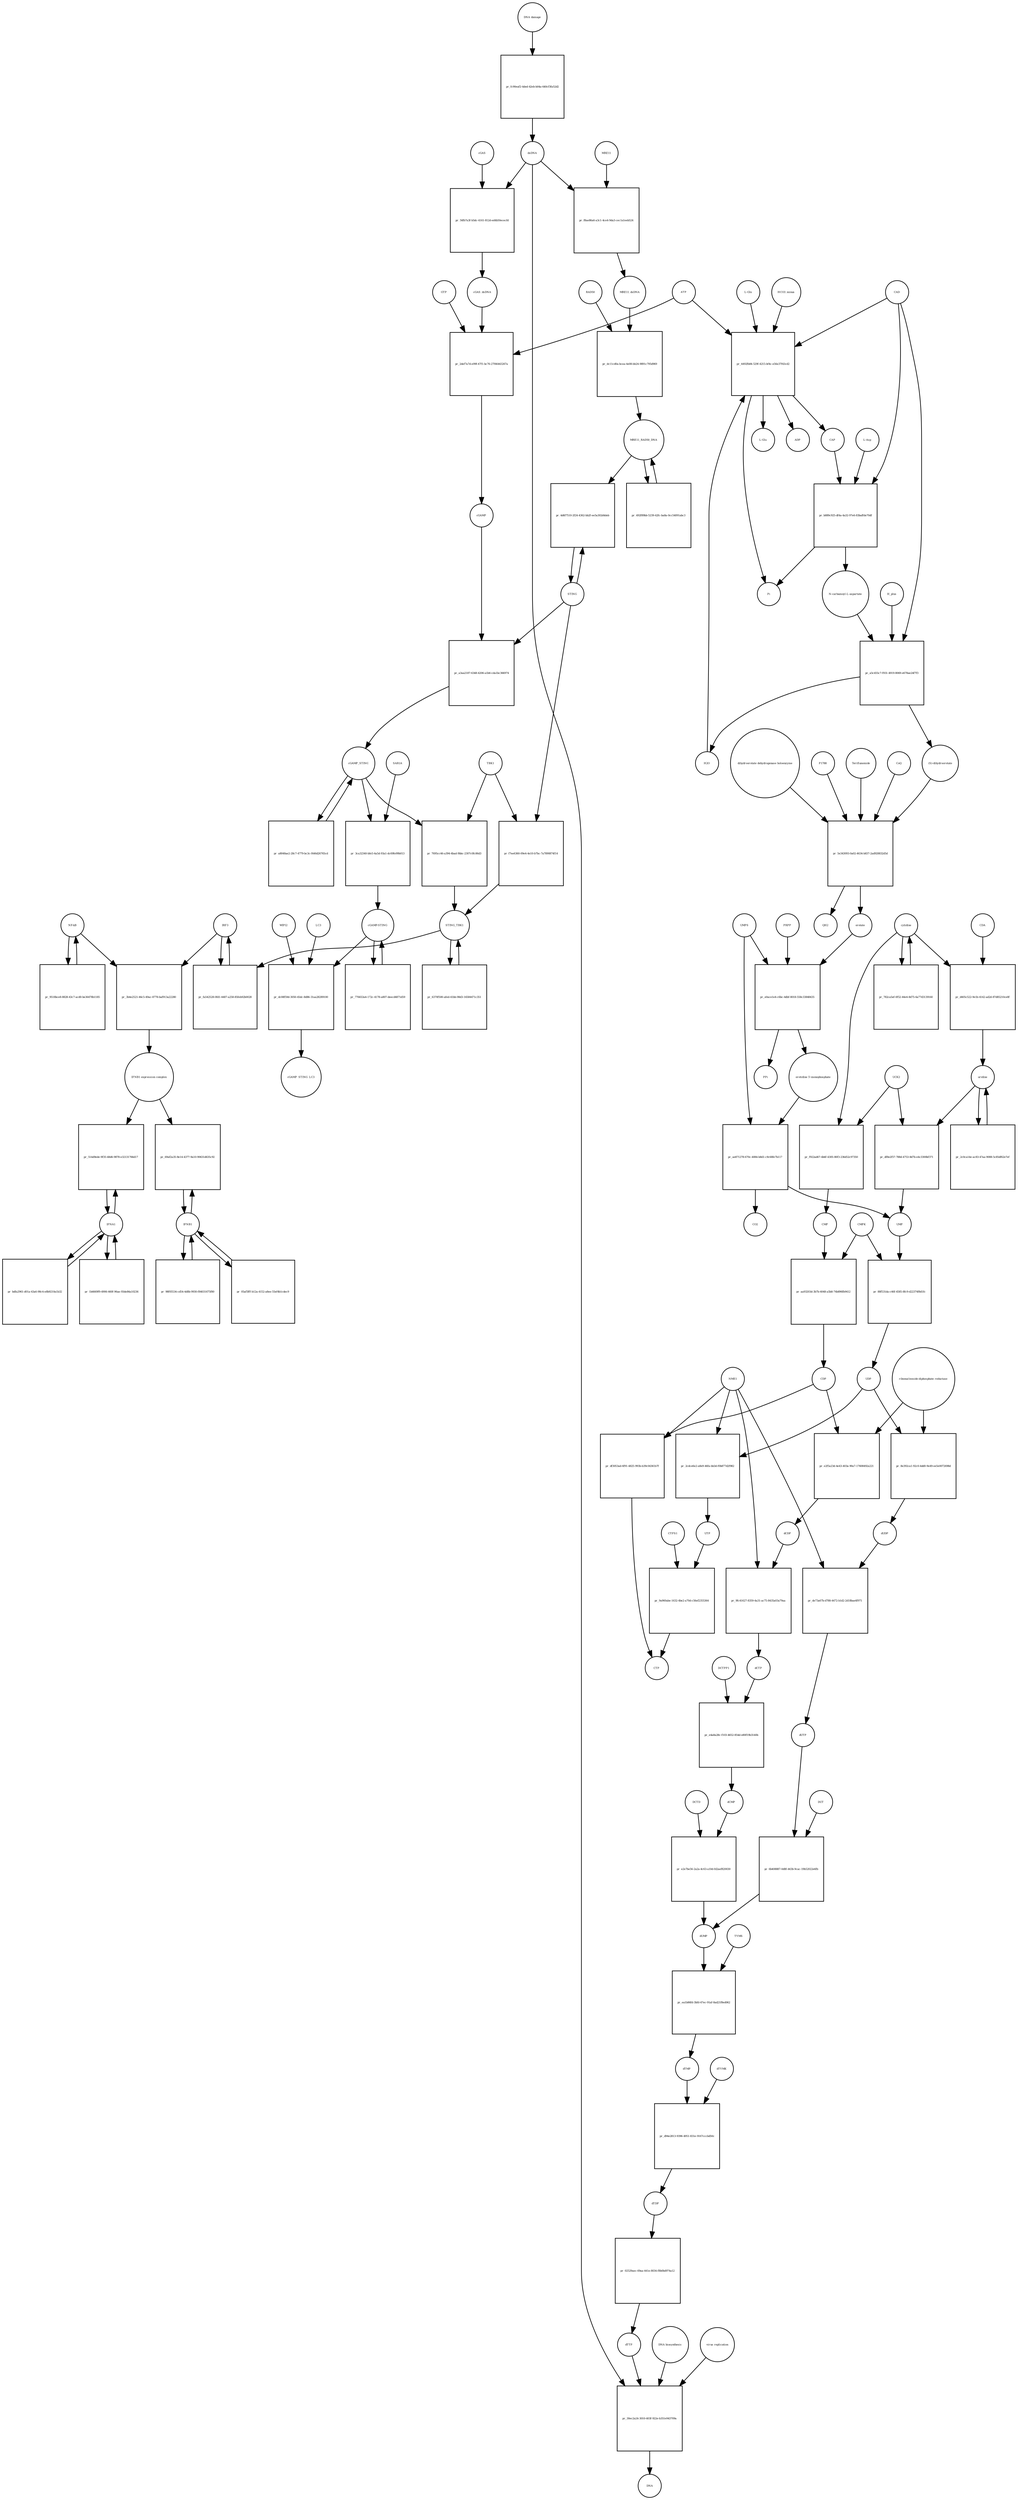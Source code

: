 strict digraph  {
"NF-kB" [annotation="urn_miriam_obo.go_GO%3A0071159", bipartite=0, cls=complex, fontsize=4, label="NF-kB", shape=circle];
"pr_3b4e2521-46c5-49ac-8778-baf913a22280" [annotation="", bipartite=1, cls=process, fontsize=4, label="pr_3b4e2521-46c5-49ac-8778-baf913a22280", shape=square];
"IFNB1 expression complex" [annotation="", bipartite=0, cls=complex, fontsize=4, label="IFNB1 expression complex", shape=circle];
IRF3 [annotation="urn_miriam_hgnc_6118|urn_miriam_uniprot_Q14653|urn_miriam_ensembl_ENSG00000126456|urn_miriam_refseq_NM_001571|urn_miriam_hgnc.symbol_IRF3|urn_miriam_ncbigene_3661", bipartite=0, cls="macromolecule multimer", fontsize=4, label=IRF3, shape=circle];
dCDP [annotation="urn_miriam_obo.chebi_CHEBI%3A28846", bipartite=0, cls="simple chemical", fontsize=4, label=dCDP, shape=circle];
"pr_9fc41627-8359-4a31-ac75-8435a03a79aa" [annotation="", bipartite=1, cls=process, fontsize=4, label="pr_9fc41627-8359-4a31-ac75-8435a03a79aa", shape=square];
dCTP [annotation="urn_miriam_obo.chebi_CHEBI%3A16311", bipartite=0, cls="simple chemical", fontsize=4, label=dCTP, shape=circle];
NME1 [annotation="urn_miriam_uniprot_P15531|urn_miriam_hgnc_7849", bipartite=0, cls=macromolecule, fontsize=4, label=NME1, shape=circle];
uridine [annotation="urn_miriam_obo.chebi_CHEBI%3A16704", bipartite=0, cls="simple chemical", fontsize=4, label=uridine, shape=circle];
"pr_df8e2f57-788d-4753-8d7b-e4c3300bf371" [annotation="", bipartite=1, cls=process, fontsize=4, label="pr_df8e2f57-788d-4753-8d7b-e4c3300bf371", shape=square];
UMP [annotation="urn_miriam_obo.chebi_CHEBI%3A57865", bipartite=0, cls="simple chemical", fontsize=4, label=UMP, shape=circle];
UCK2 [annotation="urn_miriam_uniprot_Q9HA47|urn_miriam_hgnc_HGNC%3A12562", bipartite=0, cls=macromolecule, fontsize=4, label=UCK2, shape=circle];
"orotidine 5'-monophosphate" [annotation="urn_miriam_obo.chebi_CHEBI%3A15842", bipartite=0, cls="simple chemical", fontsize=4, label="orotidine 5'-monophosphate", shape=circle];
"pr_ae871278-670c-4084-b8d1-c9c68fe7b117" [annotation="", bipartite=1, cls=process, fontsize=4, label="pr_ae871278-670c-4084-b8d1-c9c68fe7b117", shape=square];
UMPS [annotation="urn_miriam_ncbigene_7372|urn_miriam_refseq_NM_000373|urn_miriam_hgnc.symbol_UMPS|urn_miriam_hgnc_12563|urn_miriam_ensembl_ENSG00000114491|urn_miriam_uniprot_P11172", bipartite=0, cls="macromolecule multimer", fontsize=4, label=UMPS, shape=circle];
CO2 [annotation="urn_miriam_obo.chebi_CHEBI%3A16526", bipartite=0, cls="simple chemical", fontsize=4, label=CO2, shape=circle];
UTP [annotation="urn_miriam_obo.chebi_CHEBI%3A15713", bipartite=0, cls="simple chemical", fontsize=4, label=UTP, shape=circle];
"pr_9a960abe-1632-4be2-a70d-c56ef2355364" [annotation="", bipartite=1, cls=process, fontsize=4, label="pr_9a960abe-1632-4be2-a70d-c56ef2355364", shape=square];
CTP [annotation="urn_miriam_obo.chebi_CHEBI%3A17677", bipartite=0, cls="simple chemical", fontsize=4, label=CTP, shape=circle];
CTPS1 [annotation="urn_miriam_hgnc_HGNC%3A2519|urn_miriam_uniprot_P17812", bipartite=0, cls=macromolecule, fontsize=4, label=CTPS1, shape=circle];
UDP [annotation="urn_miriam_obo.chebi_CHEBI%3A17659", bipartite=0, cls="simple chemical", fontsize=4, label=UDP, shape=circle];
"pr_8e392ca1-92c0-4dd0-9e49-ee5e0072698d" [annotation="", bipartite=1, cls=process, fontsize=4, label="pr_8e392ca1-92c0-4dd0-9e49-ee5e0072698d", shape=square];
dUDP [annotation="urn_miriam_obo.chebi_CHEBI%3A28850", bipartite=0, cls="simple chemical", fontsize=4, label=dUDP, shape=circle];
"ribonucleoside-diphosphate reductase" [annotation="urn_miriam_brenda_1.17.4.1|urn_miriam_obo.go_GO%3A0005971", bipartite=0, cls=complex, fontsize=4, label="ribonucleoside-diphosphate reductase", shape=circle];
IFNB1 [annotation="urn_miriam_ensembl_ENSG00000171855|urn_miriam_hgnc.symbol_IFNB1|urn_miriam_hgnc_5434|urn_miriam_uniprot_P01574|urn_miriam_refseq_NM_002176|urn_miriam_ncbigene_3456", bipartite=0, cls=macromolecule, fontsize=4, label=IFNB1, shape=circle];
"pr_69af2a35-8e14-4377-9a10-90631d635c92" [annotation="", bipartite=1, cls=process, fontsize=4, label="pr_69af2a35-8e14-4377-9a10-90631d635c92", shape=square];
"pr_88f531da-c46f-4585-8fc9-d22374f8d1fc" [annotation="", bipartite=1, cls=process, fontsize=4, label="pr_88f531da-c46f-4585-8fc9-d22374f8d1fc", shape=square];
CMPK [annotation="urn_miriam_uniprot_P30085|urn_miriam_hgnc_HGNC%3A18170", bipartite=0, cls=macromolecule, fontsize=4, label=CMPK, shape=circle];
"cGAMP-STING" [annotation="", bipartite=0, cls=complex, fontsize=4, label="cGAMP-STING", shape=circle];
"pr_776653a4-172c-4178-a807-deecd4871d59" [annotation="", bipartite=1, cls=process, fontsize=4, label="pr_776653a4-172c-4178-a807-deecd4871d59", shape=square];
IFNA1 [annotation="urn_miriam_hgnc.symbol_IFNA1|urn_miriam_ncbigene_3439|urn_miriam_refseq_NM_024013|urn_miriam_uniprot_P01562|urn_miriam_hgnc_5417|urn_miriam_ensembl_ENSG00000197919", bipartite=0, cls=macromolecule, fontsize=4, label=IFNA1, shape=circle];
"pr_514d9ede-9f35-48d6-9878-e32131766d17" [annotation="", bipartite=1, cls=process, fontsize=4, label="pr_514d9ede-9f35-48d6-9878-e32131766d17", shape=square];
"pr_2c0ca14e-ac83-47aa-9088-5c85df62e7ef" [annotation="", bipartite=1, cls=process, fontsize=4, label="pr_2c0ca14e-ac83-47aa-9088-5c85df62e7ef", shape=square];
CDP [annotation="urn_miriam_obo.chebi_CHEBI%3A17239", bipartite=0, cls="simple chemical", fontsize=4, label=CDP, shape=circle];
"pr_e2f5a23d-4e43-403a-90a7-17608492a221" [annotation="", bipartite=1, cls=process, fontsize=4, label="pr_e2f5a23d-4e43-403a-90a7-17608492a221", shape=square];
"pr_df3053ad-6f91-4825-993b-b39c04361b7f" [annotation="", bipartite=1, cls=process, fontsize=4, label="pr_df3053ad-6f91-4825-993b-b39c04361b7f", shape=square];
dTDP [annotation="urn_miriam_obo.chebi_CHEBI%3A18075", bipartite=0, cls="simple chemical", fontsize=4, label=dTDP, shape=circle];
"pr_02529aec-69aa-441e-8034-f8b0bd974a12" [annotation="", bipartite=1, cls=process, fontsize=4, label="pr_02529aec-69aa-441e-8034-f8b0bd974a12", shape=square];
dTTP [annotation="urn_miriam_obo.chebi_CHEBI%3A18077", bipartite=0, cls="simple chemical", fontsize=4, label=dTTP, shape=circle];
CMP [annotation="urn_miriam_obo.chebi_CHEBI%3A17361", bipartite=0, cls="simple chemical", fontsize=4, label=CMP, shape=circle];
"pr_aa93203d-3b7b-4048-a5b8-74b896fb9412" [annotation="", bipartite=1, cls=process, fontsize=4, label="pr_aa93203d-3b7b-4048-a5b8-74b896fb9412", shape=square];
dUMP [annotation="urn_miriam_obo.chebi_CHEBI%3A17622", bipartite=0, cls="simple chemical", fontsize=4, label=dUMP, shape=circle];
"pr_ea1b86fd-3bfd-47ec-91af-8ad21f8ed062" [annotation="", bipartite=1, cls=process, fontsize=4, label="pr_ea1b86fd-3bfd-47ec-91af-8ad21f8ed062", shape=square];
dTMP [annotation="urn_miriam_obo.chebi_CHEBI%3A17013", bipartite=0, cls="simple chemical", fontsize=4, label=dTMP, shape=circle];
TYMS [annotation="urn_miriam_uniprot_P04818|urn_miriam_hgnc_HGNC%3A12441", bipartite=0, cls=macromolecule, fontsize=4, label=TYMS, shape=circle];
dsDNA [annotation="urn_miriam_obo.chebi_CHEBI%3A75909", bipartite=0, cls="simple chemical", fontsize=4, label=dsDNA, shape=circle];
"pr_30ec2a24-3010-403f-922e-b351e943709a" [annotation="", bipartite=1, cls=process, fontsize=4, label="pr_30ec2a24-3010-403f-922e-b351e943709a", shape=square];
DNA [annotation="", bipartite=0, cls="nucleic acid feature", fontsize=4, label=DNA, shape=circle];
"DNA biosynthesis" [annotation="urn_miriam_obo.go_GO%3A0071897", bipartite=0, cls=phenotype, fontsize=4, label="DNA biosynthesis", shape=circle];
"virus replication" [annotation="urn_miriam_obo.go_GO%3A0019079", bipartite=0, cls=phenotype, fontsize=4, label="virus replication", shape=circle];
MRE11_RAD50_DNA [annotation="", bipartite=0, cls=complex, fontsize=4, label=MRE11_RAD50_DNA, shape=circle];
"pr_492f89bb-5239-42fc-ba8a-0cc54091abc3" [annotation="", bipartite=1, cls=process, fontsize=4, label="pr_492f89bb-5239-42fc-ba8a-0cc54091abc3", shape=square];
"pr_e4a8a28c-f103-4652-854d-e80f19b3140b" [annotation="", bipartite=1, cls=process, fontsize=4, label="pr_e4a8a28c-f103-4652-854d-e80f19b3140b", shape=square];
dCMP [annotation="urn_miriam_obo.chebi_CHEBI%3A15918", bipartite=0, cls="simple chemical", fontsize=4, label=dCMP, shape=circle];
DCTPP1 [annotation="urn_miriam_uniprot_Q9H773|urn_miriam_hgnc_HGNC%3A28777", bipartite=0, cls=macromolecule, fontsize=4, label=DCTPP1, shape=circle];
"pr_05af5fff-b12a-4152-a8ee-55ef4b1cdec9" [annotation="", bipartite=1, cls=process, fontsize=4, label="pr_05af5fff-b12a-4152-a8ee-55ef4b1cdec9", shape=square];
"pr_98f05534-cd54-4d8b-9930-f84031675f80" [annotation="", bipartite=1, cls=process, fontsize=4, label="pr_98f05534-cd54-4d8b-9930-f84031675f80", shape=square];
ATP [annotation="urn_miriam_obo.chebi_CHEBI%3A15422", bipartite=0, cls="simple chemical", fontsize=4, label=ATP, shape=circle];
"pr_2def7a7d-e99f-47f1-bc76-27f46443267a" [annotation="", bipartite=1, cls=process, fontsize=4, label="pr_2def7a7d-e99f-47f1-bc76-27f46443267a", shape=square];
GTP [annotation="urn_miriam_obo.chebi_CHEBI%3A15996", bipartite=0, cls="simple chemical", fontsize=4, label=GTP, shape=circle];
cGAMP [annotation="urn_miriam_obo.chebi_CHEBI%3A75947", bipartite=0, cls="simple chemical", fontsize=4, label=cGAMP, shape=circle];
cGAS_dsDNA [annotation=urn_miriam_pubmed_28363908, bipartite=0, cls=complex, fontsize=4, label=cGAS_dsDNA, shape=circle];
cytidine [annotation="urn_miriam_obo.chebi_CHEBI%3A17562", bipartite=0, cls="simple chemical", fontsize=4, label=cytidine, shape=circle];
"pr_f922ad67-4b6f-4305-80f3-236d52c97350" [annotation="", bipartite=1, cls=process, fontsize=4, label="pr_f922ad67-4b6f-4305-80f3-236d52c97350", shape=square];
"pr_a3aa2187-6348-4206-a1b6-cda1bc366974" [annotation="", bipartite=1, cls=process, fontsize=4, label="pr_a3aa2187-6348-4206-a1b6-cda1bc366974", shape=square];
STING [annotation=urn_miriam_uniprot_Q86WV6, bipartite=0, cls="macromolecule multimer", fontsize=4, label=STING, shape=circle];
cGAMP_STING [annotation="urn_miriam_obo.go_GO%3A1990231", bipartite=0, cls=complex, fontsize=4, label=cGAMP_STING, shape=circle];
"L-Gln" [annotation="urn_miriam_obo.chebi_CHEBI%3A18050", bipartite=0, cls="simple chemical", fontsize=4, label="L-Gln", shape=circle];
"pr_4492fb84-529f-4215-bf4c-e56e37f43cd2" [annotation="", bipartite=1, cls=process, fontsize=4, label="pr_4492fb84-529f-4215-bf4c-e56e37f43cd2", shape=square];
CAP [annotation="urn_miriam_obo.chebi_CHEBI%3A17672", bipartite=0, cls="simple chemical", fontsize=4, label=CAP, shape=circle];
CAD [annotation="urn_miriam_refseq_NM_001306079|urn_miriam_hgnc_1424|urn_miriam_hgnc.symbol_CAD|urn_miriam_uniprot_P27708|urn_miriam_ncbigene_790|urn_miriam_ensembl_ENSG00000084774", bipartite=0, cls=macromolecule, fontsize=4, label=CAD, shape=circle];
HCO3_minus [annotation="urn_miriam_obo.chebi_CHEBI%3A17544", bipartite=0, cls="simple chemical", fontsize=4, label=HCO3_minus, shape=circle];
H2O [annotation="urn_miriam_obo.chebi_CHEBI%3A15377", bipartite=0, cls="simple chemical", fontsize=4, label=H2O, shape=circle];
"L-Glu" [annotation="urn_miriam_obo.chebi_CHEBI%3A16015", bipartite=0, cls="simple chemical", fontsize=4, label="L-Glu", shape=circle];
ADP [annotation="urn_miriam_obo.chebi_CHEBI%3A16761", bipartite=0, cls="simple chemical", fontsize=4, label=ADP, shape=circle];
Pi [annotation="urn_miriam_obo.chebi_CHEBI%3A18367", bipartite=0, cls="simple chemical", fontsize=4, label=Pi, shape=circle];
"pr_2cdce6e2-a8e9-46fa-bb3d-f0b877d2f982" [annotation="", bipartite=1, cls=process, fontsize=4, label="pr_2cdce6e2-a8e9-46fa-bb3d-f0b877d2f982", shape=square];
"N-carbamoyl-L-aspartate" [annotation="urn_miriam_obo.chebi_CHEBI%3A32814", bipartite=0, cls="simple chemical", fontsize=4, label="N-carbamoyl-L-aspartate", shape=circle];
"pr_a5c455c7-f931-4919-8069-e678ae24f7f3" [annotation="", bipartite=1, cls=process, fontsize=4, label="pr_a5c455c7-f931-4919-8069-e678ae24f7f3", shape=square];
"(S)-dihydroorotate" [annotation="urn_miriam_obo.chebi_CHEBI%3A30864", bipartite=0, cls="simple chemical", fontsize=4, label="(S)-dihydroorotate", shape=circle];
H_plus [annotation="urn_miriam_obo.chebi_CHEBI%3A15378", bipartite=0, cls="simple chemical", fontsize=4, label=H_plus, shape=circle];
"pr_9518bce8-8828-43c7-acd0-be36478b1185" [annotation="", bipartite=1, cls=process, fontsize=4, label="pr_9518bce8-8828-43c7-acd0-be36478b1185", shape=square];
"pr_1b6669f9-4906-460f-96ae-93de84a10236" [annotation="", bipartite=1, cls=process, fontsize=4, label="pr_1b6669f9-4906-460f-96ae-93de84a10236", shape=square];
TBK1 [annotation="urn_miriam_hgnc.symbol_TBK1|urn_miriam_ensembl_ENSG00000183735|urn_miriam_uniprot_Q9UHD2|urn_miriam_refseq_NM_013254|urn_miriam_hgnc_11584|urn_miriam_ncbigene_29110", bipartite=0, cls=macromolecule, fontsize=4, label=TBK1, shape=circle];
"pr_7695cc46-a394-4bad-9bbc-2307c0fc86d3" [annotation="", bipartite=1, cls=process, fontsize=4, label="pr_7695cc46-a394-4bad-9bbc-2307c0fc86d3", shape=square];
STING_TBK1 [annotation=urn_miriam_pubmed_30842653, bipartite=0, cls=complex, fontsize=4, label=STING_TBK1, shape=circle];
"pr_4d6f7510-2f24-4362-bb2f-ee5a302d4deb" [annotation="", bipartite=1, cls=process, fontsize=4, label="pr_4d6f7510-2f24-4362-bb2f-ee5a302d4deb", shape=square];
"pr_bdfa2961-d01a-43a6-98c4-e8b9210a1b32" [annotation="", bipartite=1, cls=process, fontsize=4, label="pr_bdfa2961-d01a-43a6-98c4-e8b9210a1b32", shape=square];
"pr_56fb7a3f-b5dc-4161-812d-ed4b50ececfd" [annotation="", bipartite=1, cls=process, fontsize=4, label="pr_56fb7a3f-b5dc-4161-812d-ed4b50ececfd", shape=square];
cGAS [annotation="urn_miriam_ensembl_ENSG00000164430|urn_miriam_hgnc_21367|urn_miriam_ncbigene_115004|urn_miriam_uniprot_Q8N884|urn_miriam_hgnc.symbol_CGAS|urn_miriam_refseq_NM_138441", bipartite=0, cls=macromolecule, fontsize=4, label=cGAS, shape=circle];
"pr_6370f500-afed-41bb-98d3-16584471c351" [annotation="", bipartite=1, cls=process, fontsize=4, label="pr_6370f500-afed-41bb-98d3-16584471c351", shape=square];
orotate [annotation="urn_miriam_obo.chebi_CHEBI%3A30839", bipartite=0, cls="simple chemical", fontsize=4, label=orotate, shape=circle];
"pr_e0ace1e4-c6bc-4dbf-8018-558c33848435" [annotation="", bipartite=1, cls=process, fontsize=4, label="pr_e0ace1e4-c6bc-4dbf-8018-558c33848435", shape=square];
PRPP [annotation="urn_miriam_obo.chebi_CHEBI%3A17111", bipartite=0, cls="simple chemical", fontsize=4, label=PRPP, shape=circle];
PPi [annotation="urn_miriam_obo.chebi_CHEBI%3A18361", bipartite=0, cls="simple chemical", fontsize=4, label=PPi, shape=circle];
"pr_782ca5ef-0f52-44e4-8d75-6a77d3139160" [annotation="", bipartite=1, cls=process, fontsize=4, label="pr_782ca5ef-0f52-44e4-8d75-6a77d3139160", shape=square];
"pr_fa542528-0fd1-4487-a258-85feb92b0028" [annotation="", bipartite=1, cls=process, fontsize=4, label="pr_fa542528-0fd1-4487-a258-85feb92b0028", shape=square];
"pr_a8048ae2-28c7-4779-bc3c-f446d26765cd" [annotation="", bipartite=1, cls=process, fontsize=4, label="pr_a8048ae2-28c7-4779-bc3c-f446d26765cd", shape=square];
RAD50 [annotation="urn_miriam_ncbigene_10111|urn_miriam_refseq_NM_005732|urn_miriam_uniprot_Q92878|urn_miriam_hgnc.symbol_RAD50|urn_miriam_ensembl_ENSG00000113522|urn_miriam_hgnc_9816", bipartite=0, cls="macromolecule multimer", fontsize=4, label=RAD50, shape=circle];
"pr_dc11cd0a-bcea-4e08-bb24-9891c795d969" [annotation="", bipartite=1, cls=process, fontsize=4, label="pr_dc11cd0a-bcea-4e08-bb24-9891c795d969", shape=square];
MRE11_dsDNA [annotation="urn_miriam_obo.go_GO%3A0003690", bipartite=0, cls=complex, fontsize=4, label=MRE11_dsDNA, shape=circle];
"pr_5e343093-0a02-4634-b837-2ad928832d5d" [annotation="", bipartite=1, cls=process, fontsize=4, label="pr_5e343093-0a02-4634-b837-2ad928832d5d", shape=square];
"dihydroorotate dehydrogenase holoenzyme" [annotation="urn_miriam_ncbigene_1723|urn_miriam_hgnc_HGNC%3A2867|urn_miriam_hgnc.symbol_DHODH", bipartite=0, cls="simple chemical", fontsize=4, label="dihydroorotate dehydrogenase holoenzyme", shape=circle];
P1788 [annotation=urn_miriam_pubmed_31740051, bipartite=0, cls="simple chemical", fontsize=4, label=P1788, shape=circle];
Teriflunomide [annotation=urn_miriam_drugbank_DB08880, bipartite=0, cls="simple chemical", fontsize=4, label=Teriflunomide, shape=circle];
CoQ [annotation="urn_miriam_obo.chebi_CHEBI%3A16389", bipartite=0, cls="simple chemical", fontsize=4, label=CoQ, shape=circle];
QH2 [annotation="urn_miriam_obo.chebi_CHEBI%3A17976", bipartite=0, cls="simple chemical", fontsize=4, label=QH2, shape=circle];
"pr_de73a67b-d788-4472-b1d2-2d18bae6f971" [annotation="", bipartite=1, cls=process, fontsize=4, label="pr_de73a67b-d788-4472-b1d2-2d18bae6f971", shape=square];
dUTP [annotation="urn_miriam_obo.chebi_CHEBI%3A17625", bipartite=0, cls="simple chemical", fontsize=4, label=dUTP, shape=circle];
"pr_d405c522-9e1b-4142-ad2d-87d85210ce8f" [annotation="", bipartite=1, cls=process, fontsize=4, label="pr_d405c522-9e1b-4142-ad2d-87d85210ce8f", shape=square];
CDA [annotation="urn_miriam_uniprot_P32320|urn_miriam_ncbigene_978|urn_miriam_refseq_NM_001785|urn_miriam_ensembl_ENSG00000158825|urn_miriam_hgnc.symbol_CDA|urn_miriam_hgnc_1712", bipartite=0, cls=macromolecule, fontsize=4, label=CDA, shape=circle];
"pr_6b408887-0d8f-443b-9cac-19b52022e6fb" [annotation="", bipartite=1, cls=process, fontsize=4, label="pr_6b408887-0d8f-443b-9cac-19b52022e6fb", shape=square];
DUT [annotation="urn_miriam_hgnc_HGNC%3A3078|urn_miriam_uniprot_P33316", bipartite=0, cls=macromolecule, fontsize=4, label=DUT, shape=circle];
"pr_dc08f59d-3050-45dc-8d86-31aa28289100" [annotation="", bipartite=1, cls=process, fontsize=4, label="pr_dc08f59d-3050-45dc-8d86-31aa28289100", shape=square];
LC3 [annotation="", bipartite=0, cls=macromolecule, fontsize=4, label=LC3, shape=circle];
cGAMP_STING_LC3 [annotation="", bipartite=0, cls=complex, fontsize=4, label=cGAMP_STING_LC3, shape=circle];
WIPI2 [annotation="urn_miriam_refseq_NM_015610|urn_miriam_hgnc_32225|urn_miriam_hgnc.symbol_WIPI2|urn_miriam_ensembl_ENSG00000157954|urn_miriam_ncbigene_26100|urn_miriam_uniprot_Q9Y4P8", bipartite=0, cls=macromolecule, fontsize=4, label=WIPI2, shape=circle];
"pr_b889c925-df4a-4a32-97e6-83baffde70df" [annotation="", bipartite=1, cls=process, fontsize=4, label="pr_b889c925-df4a-4a32-97e6-83baffde70df", shape=square];
"L-Asp" [annotation="urn_miriam_obo.chebi_CHEBI%3A29991", bipartite=0, cls="simple chemical", fontsize=4, label="L-Asp", shape=circle];
"pr_f8ae86a6-a3c1-4ce4-9da3-cec1a1eeb524" [annotation="", bipartite=1, cls=process, fontsize=4, label="pr_f8ae86a6-a3c1-4ce4-9da3-cec1a1eeb524", shape=square];
MRE11 [annotation="urn_miriam_hgnc.symbol_MRE11|urn_miriam_ncbigene_4361|urn_miriam_uniprot_P49959|urn_miriam_ensembl_ENSG00000020922|urn_miriam_refseq_NM_005591|urn_miriam_hgnc_7230", bipartite=0, cls="macromolecule multimer", fontsize=4, label=MRE11, shape=circle];
"pr_d94e2813-9396-4951-831e-9167cccbd50c" [annotation="", bipartite=1, cls=process, fontsize=4, label="pr_d94e2813-9396-4951-831e-9167cccbd50c", shape=square];
dTYMK [annotation="urn_miriam_uniprot_P23919|urn_miriam_hgnc_HGNC%3A3061", bipartite=0, cls=macromolecule, fontsize=4, label=dTYMK, shape=circle];
"pr_3ca32340-bfe5-4a5d-93a1-dc69fe99b013" [annotation="", bipartite=1, cls=process, fontsize=4, label="pr_3ca32340-bfe5-4a5d-93a1-dc69fe99b013", shape=square];
SAR1A [annotation="urn_miriam_uniprot_Q9NR31|urn_miriam_ensembl_ENSG00000079332|urn_miriam_hgnc_10534|urn_miriam_hgnc.symbol_SAR1A|urn_miriam_refseq_NM_001142648|urn_miriam_ncbigene_56681", bipartite=0, cls=macromolecule, fontsize=4, label=SAR1A, shape=circle];
"pr_f7ee6360-09e4-4e10-b7bc-7a7890874f14" [annotation="", bipartite=1, cls=process, fontsize=4, label="pr_f7ee6360-09e4-4e10-b7bc-7a7890874f14", shape=square];
"pr_fc90eaf2-4ded-42eb-b04a-640cf3fa52d2" [annotation="", bipartite=1, cls=process, fontsize=4, label="pr_fc90eaf2-4ded-42eb-b04a-640cf3fa52d2", shape=square];
"DNA damage" [annotation="", bipartite=0, cls=phenotype, fontsize=4, label="DNA damage", shape=circle];
"pr_e2e7be56-2a2a-4c63-a10d-fd2aef820030" [annotation="", bipartite=1, cls=process, fontsize=4, label="pr_e2e7be56-2a2a-4c63-a10d-fd2aef820030", shape=square];
DCTD [annotation="urn_miriam_uniprot_P32321|urn_miriam_hgnc_HGNC%3A2710", bipartite=0, cls=macromolecule, fontsize=4, label=DCTD, shape=circle];
"NF-kB" -> "pr_3b4e2521-46c5-49ac-8778-baf913a22280"  [annotation="", interaction_type=consumption];
"NF-kB" -> "pr_9518bce8-8828-43c7-acd0-be36478b1185"  [annotation="", interaction_type=consumption];
"pr_3b4e2521-46c5-49ac-8778-baf913a22280" -> "IFNB1 expression complex"  [annotation="", interaction_type=production];
"IFNB1 expression complex" -> "pr_69af2a35-8e14-4377-9a10-90631d635c92"  [annotation=urn_miriam_pubmed_20610653, interaction_type=stimulation];
"IFNB1 expression complex" -> "pr_514d9ede-9f35-48d6-9878-e32131766d17"  [annotation=urn_miriam_pubmed_16979567, interaction_type=stimulation];
IRF3 -> "pr_3b4e2521-46c5-49ac-8778-baf913a22280"  [annotation="", interaction_type=consumption];
IRF3 -> "pr_fa542528-0fd1-4487-a258-85feb92b0028"  [annotation="", interaction_type=consumption];
dCDP -> "pr_9fc41627-8359-4a31-ac75-8435a03a79aa"  [annotation="", interaction_type=consumption];
"pr_9fc41627-8359-4a31-ac75-8435a03a79aa" -> dCTP  [annotation="", interaction_type=production];
dCTP -> "pr_e4a8a28c-f103-4652-854d-e80f19b3140b"  [annotation="", interaction_type=consumption];
NME1 -> "pr_9fc41627-8359-4a31-ac75-8435a03a79aa"  [annotation=urn_miriam_pubmed_17827303, interaction_type=catalysis];
NME1 -> "pr_df3053ad-6f91-4825-993b-b39c04361b7f"  [annotation=urn_miriam_pubmed_28458037, interaction_type=catalysis];
NME1 -> "pr_2cdce6e2-a8e9-46fa-bb3d-f0b877d2f982"  [annotation=urn_miriam_pubmed_28458037, interaction_type=catalysis];
NME1 -> "pr_de73a67b-d788-4472-b1d2-2d18bae6f971"  [annotation=urn_miriam_pubmed_17827303, interaction_type=catalysis];
uridine -> "pr_df8e2f57-788d-4753-8d7b-e4c3300bf371"  [annotation="", interaction_type=consumption];
uridine -> "pr_2c0ca14e-ac83-47aa-9088-5c85df62e7ef"  [annotation="", interaction_type=consumption];
"pr_df8e2f57-788d-4753-8d7b-e4c3300bf371" -> UMP  [annotation="", interaction_type=production];
UMP -> "pr_88f531da-c46f-4585-8fc9-d22374f8d1fc"  [annotation="", interaction_type=consumption];
UCK2 -> "pr_df8e2f57-788d-4753-8d7b-e4c3300bf371"  [annotation=urn_miriam_pubmed_15130468, interaction_type=catalysis];
UCK2 -> "pr_f922ad67-4b6f-4305-80f3-236d52c97350"  [annotation=urn_miriam_pubmed_15130468, interaction_type=catalysis];
"orotidine 5'-monophosphate" -> "pr_ae871278-670c-4084-b8d1-c9c68fe7b117"  [annotation="", interaction_type=consumption];
"pr_ae871278-670c-4084-b8d1-c9c68fe7b117" -> UMP  [annotation="", interaction_type=production];
"pr_ae871278-670c-4084-b8d1-c9c68fe7b117" -> CO2  [annotation="", interaction_type=production];
UMPS -> "pr_ae871278-670c-4084-b8d1-c9c68fe7b117"  [annotation=urn_miriam_reactome_REACT_1698, interaction_type=catalysis];
UMPS -> "pr_e0ace1e4-c6bc-4dbf-8018-558c33848435"  [annotation=urn_miriam_reactome_REACT_1698, interaction_type=catalysis];
UTP -> "pr_9a960abe-1632-4be2-a70d-c56ef2355364"  [annotation="", interaction_type=consumption];
"pr_9a960abe-1632-4be2-a70d-c56ef2355364" -> CTP  [annotation="", interaction_type=production];
CTPS1 -> "pr_9a960abe-1632-4be2-a70d-c56ef2355364"  [annotation=urn_miriam_pubmed_5411547, interaction_type=catalysis];
UDP -> "pr_8e392ca1-92c0-4dd0-9e49-ee5e0072698d"  [annotation="", interaction_type=consumption];
UDP -> "pr_2cdce6e2-a8e9-46fa-bb3d-f0b877d2f982"  [annotation="", interaction_type=consumption];
"pr_8e392ca1-92c0-4dd0-9e49-ee5e0072698d" -> dUDP  [annotation="", interaction_type=production];
dUDP -> "pr_de73a67b-d788-4472-b1d2-2d18bae6f971"  [annotation="", interaction_type=consumption];
"ribonucleoside-diphosphate reductase" -> "pr_8e392ca1-92c0-4dd0-9e49-ee5e0072698d"  [annotation=urn_miriam_pubmed_24809024, interaction_type=catalysis];
"ribonucleoside-diphosphate reductase" -> "pr_e2f5a23d-4e43-403a-90a7-17608492a221"  [annotation=urn_miriam_pubmed_24809024, interaction_type=catalysis];
IFNB1 -> "pr_69af2a35-8e14-4377-9a10-90631d635c92"  [annotation="", interaction_type=consumption];
IFNB1 -> "pr_05af5fff-b12a-4152-a8ee-55ef4b1cdec9"  [annotation="", interaction_type=consumption];
IFNB1 -> "pr_98f05534-cd54-4d8b-9930-f84031675f80"  [annotation="", interaction_type=consumption];
"pr_69af2a35-8e14-4377-9a10-90631d635c92" -> IFNB1  [annotation="", interaction_type=production];
"pr_88f531da-c46f-4585-8fc9-d22374f8d1fc" -> UDP  [annotation="", interaction_type=production];
CMPK -> "pr_88f531da-c46f-4585-8fc9-d22374f8d1fc"  [annotation=urn_miriam_pubmed_10462544, interaction_type=catalysis];
CMPK -> "pr_aa93203d-3b7b-4048-a5b8-74b896fb9412"  [annotation=urn_miriam_pubmed_10462544, interaction_type=catalysis];
"cGAMP-STING" -> "pr_776653a4-172c-4178-a807-deecd4871d59"  [annotation="", interaction_type=consumption];
"cGAMP-STING" -> "pr_dc08f59d-3050-45dc-8d86-31aa28289100"  [annotation="", interaction_type=consumption];
"pr_776653a4-172c-4178-a807-deecd4871d59" -> "cGAMP-STING"  [annotation="", interaction_type=production];
IFNA1 -> "pr_514d9ede-9f35-48d6-9878-e32131766d17"  [annotation="", interaction_type=consumption];
IFNA1 -> "pr_1b6669f9-4906-460f-96ae-93de84a10236"  [annotation="", interaction_type=consumption];
IFNA1 -> "pr_bdfa2961-d01a-43a6-98c4-e8b9210a1b32"  [annotation="", interaction_type=consumption];
"pr_514d9ede-9f35-48d6-9878-e32131766d17" -> IFNA1  [annotation="", interaction_type=production];
"pr_2c0ca14e-ac83-47aa-9088-5c85df62e7ef" -> uridine  [annotation="", interaction_type=production];
CDP -> "pr_e2f5a23d-4e43-403a-90a7-17608492a221"  [annotation="", interaction_type=consumption];
CDP -> "pr_df3053ad-6f91-4825-993b-b39c04361b7f"  [annotation="", interaction_type=consumption];
"pr_e2f5a23d-4e43-403a-90a7-17608492a221" -> dCDP  [annotation="", interaction_type=production];
"pr_df3053ad-6f91-4825-993b-b39c04361b7f" -> CTP  [annotation="", interaction_type=production];
dTDP -> "pr_02529aec-69aa-441e-8034-f8b0bd974a12"  [annotation="", interaction_type=consumption];
"pr_02529aec-69aa-441e-8034-f8b0bd974a12" -> dTTP  [annotation="", interaction_type=production];
dTTP -> "pr_30ec2a24-3010-403f-922e-b351e943709a"  [annotation="", interaction_type=consumption];
CMP -> "pr_aa93203d-3b7b-4048-a5b8-74b896fb9412"  [annotation="", interaction_type=consumption];
"pr_aa93203d-3b7b-4048-a5b8-74b896fb9412" -> CDP  [annotation="", interaction_type=production];
dUMP -> "pr_ea1b86fd-3bfd-47ec-91af-8ad21f8ed062"  [annotation="", interaction_type=consumption];
"pr_ea1b86fd-3bfd-47ec-91af-8ad21f8ed062" -> dTMP  [annotation="", interaction_type=production];
dTMP -> "pr_d94e2813-9396-4951-831e-9167cccbd50c"  [annotation="", interaction_type=consumption];
TYMS -> "pr_ea1b86fd-3bfd-47ec-91af-8ad21f8ed062"  [annotation=urn_miriam_pubmed_3099389, interaction_type=catalysis];
dsDNA -> "pr_30ec2a24-3010-403f-922e-b351e943709a"  [annotation="", interaction_type=consumption];
dsDNA -> "pr_56fb7a3f-b5dc-4161-812d-ed4b50ececfd"  [annotation="", interaction_type=consumption];
dsDNA -> "pr_f8ae86a6-a3c1-4ce4-9da3-cec1a1eeb524"  [annotation="", interaction_type=consumption];
"pr_30ec2a24-3010-403f-922e-b351e943709a" -> DNA  [annotation="", interaction_type=production];
"DNA biosynthesis" -> "pr_30ec2a24-3010-403f-922e-b351e943709a"  [annotation="", interaction_type=catalysis];
"virus replication" -> "pr_30ec2a24-3010-403f-922e-b351e943709a"  [annotation="", interaction_type=inhibition];
MRE11_RAD50_DNA -> "pr_492f89bb-5239-42fc-ba8a-0cc54091abc3"  [annotation="", interaction_type=consumption];
MRE11_RAD50_DNA -> "pr_4d6f7510-2f24-4362-bb2f-ee5a302d4deb"  [annotation=urn_miriam_pubmed_23388631, interaction_type=catalysis];
"pr_492f89bb-5239-42fc-ba8a-0cc54091abc3" -> MRE11_RAD50_DNA  [annotation="", interaction_type=production];
"pr_e4a8a28c-f103-4652-854d-e80f19b3140b" -> dCMP  [annotation="", interaction_type=production];
dCMP -> "pr_e2e7be56-2a2a-4c63-a10d-fd2aef820030"  [annotation="", interaction_type=consumption];
DCTPP1 -> "pr_e4a8a28c-f103-4652-854d-e80f19b3140b"  [annotation=urn_miriam_pubmed_13788541, interaction_type=catalysis];
"pr_05af5fff-b12a-4152-a8ee-55ef4b1cdec9" -> IFNB1  [annotation="", interaction_type=production];
"pr_98f05534-cd54-4d8b-9930-f84031675f80" -> IFNB1  [annotation="", interaction_type=production];
ATP -> "pr_2def7a7d-e99f-47f1-bc76-27f46443267a"  [annotation="", interaction_type=consumption];
ATP -> "pr_4492fb84-529f-4215-bf4c-e56e37f43cd2"  [annotation="", interaction_type=consumption];
"pr_2def7a7d-e99f-47f1-bc76-27f46443267a" -> cGAMP  [annotation="", interaction_type=production];
GTP -> "pr_2def7a7d-e99f-47f1-bc76-27f46443267a"  [annotation="", interaction_type=consumption];
cGAMP -> "pr_a3aa2187-6348-4206-a1b6-cda1bc366974"  [annotation="", interaction_type=consumption];
cGAS_dsDNA -> "pr_2def7a7d-e99f-47f1-bc76-27f46443267a"  [annotation=urn_miriam_pubmed_29622565, interaction_type=catalysis];
cytidine -> "pr_f922ad67-4b6f-4305-80f3-236d52c97350"  [annotation="", interaction_type=consumption];
cytidine -> "pr_782ca5ef-0f52-44e4-8d75-6a77d3139160"  [annotation="", interaction_type=consumption];
cytidine -> "pr_d405c522-9e1b-4142-ad2d-87d85210ce8f"  [annotation="", interaction_type=consumption];
"pr_f922ad67-4b6f-4305-80f3-236d52c97350" -> CMP  [annotation="", interaction_type=production];
"pr_a3aa2187-6348-4206-a1b6-cda1bc366974" -> cGAMP_STING  [annotation="", interaction_type=production];
STING -> "pr_a3aa2187-6348-4206-a1b6-cda1bc366974"  [annotation="", interaction_type=consumption];
STING -> "pr_4d6f7510-2f24-4362-bb2f-ee5a302d4deb"  [annotation="", interaction_type=consumption];
STING -> "pr_f7ee6360-09e4-4e10-b7bc-7a7890874f14"  [annotation="", interaction_type=consumption];
cGAMP_STING -> "pr_7695cc46-a394-4bad-9bbc-2307c0fc86d3"  [annotation="", interaction_type=consumption];
cGAMP_STING -> "pr_a8048ae2-28c7-4779-bc3c-f446d26765cd"  [annotation="", interaction_type=consumption];
cGAMP_STING -> "pr_3ca32340-bfe5-4a5d-93a1-dc69fe99b013"  [annotation="", interaction_type=consumption];
"L-Gln" -> "pr_4492fb84-529f-4215-bf4c-e56e37f43cd2"  [annotation="", interaction_type=consumption];
"pr_4492fb84-529f-4215-bf4c-e56e37f43cd2" -> CAP  [annotation="", interaction_type=production];
"pr_4492fb84-529f-4215-bf4c-e56e37f43cd2" -> "L-Glu"  [annotation="", interaction_type=production];
"pr_4492fb84-529f-4215-bf4c-e56e37f43cd2" -> ADP  [annotation="", interaction_type=production];
"pr_4492fb84-529f-4215-bf4c-e56e37f43cd2" -> Pi  [annotation="", interaction_type=production];
CAP -> "pr_b889c925-df4a-4a32-97e6-83baffde70df"  [annotation="", interaction_type=consumption];
CAD -> "pr_4492fb84-529f-4215-bf4c-e56e37f43cd2"  [annotation=urn_miriam_reactome_REACT_73577, interaction_type=catalysis];
CAD -> "pr_a5c455c7-f931-4919-8069-e678ae24f7f3"  [annotation=urn_miriam_reactome_REACT_1698, interaction_type=catalysis];
CAD -> "pr_b889c925-df4a-4a32-97e6-83baffde70df"  [annotation=urn_miriam_reactome_REACT_1698, interaction_type=catalysis];
HCO3_minus -> "pr_4492fb84-529f-4215-bf4c-e56e37f43cd2"  [annotation="", interaction_type=consumption];
H2O -> "pr_4492fb84-529f-4215-bf4c-e56e37f43cd2"  [annotation="", interaction_type=consumption];
"pr_2cdce6e2-a8e9-46fa-bb3d-f0b877d2f982" -> UTP  [annotation="", interaction_type=production];
"N-carbamoyl-L-aspartate" -> "pr_a5c455c7-f931-4919-8069-e678ae24f7f3"  [annotation="", interaction_type=consumption];
"pr_a5c455c7-f931-4919-8069-e678ae24f7f3" -> "(S)-dihydroorotate"  [annotation="", interaction_type=production];
"pr_a5c455c7-f931-4919-8069-e678ae24f7f3" -> H2O  [annotation="", interaction_type=production];
"(S)-dihydroorotate" -> "pr_5e343093-0a02-4634-b837-2ad928832d5d"  [annotation="", interaction_type=consumption];
H_plus -> "pr_a5c455c7-f931-4919-8069-e678ae24f7f3"  [annotation="", interaction_type=consumption];
"pr_9518bce8-8828-43c7-acd0-be36478b1185" -> "NF-kB"  [annotation="", interaction_type=production];
"pr_1b6669f9-4906-460f-96ae-93de84a10236" -> IFNA1  [annotation="", interaction_type=production];
TBK1 -> "pr_7695cc46-a394-4bad-9bbc-2307c0fc86d3"  [annotation="", interaction_type=consumption];
TBK1 -> "pr_f7ee6360-09e4-4e10-b7bc-7a7890874f14"  [annotation="", interaction_type=consumption];
"pr_7695cc46-a394-4bad-9bbc-2307c0fc86d3" -> STING_TBK1  [annotation="", interaction_type=production];
STING_TBK1 -> "pr_6370f500-afed-41bb-98d3-16584471c351"  [annotation="", interaction_type=consumption];
STING_TBK1 -> "pr_fa542528-0fd1-4487-a258-85feb92b0028"  [annotation="urn_miriam_pubmed_22394562|urn_miriam_pubmed_25636800", interaction_type=catalysis];
"pr_4d6f7510-2f24-4362-bb2f-ee5a302d4deb" -> STING  [annotation="", interaction_type=production];
"pr_bdfa2961-d01a-43a6-98c4-e8b9210a1b32" -> IFNA1  [annotation="", interaction_type=production];
"pr_56fb7a3f-b5dc-4161-812d-ed4b50ececfd" -> cGAS_dsDNA  [annotation="", interaction_type=production];
cGAS -> "pr_56fb7a3f-b5dc-4161-812d-ed4b50ececfd"  [annotation="", interaction_type=consumption];
"pr_6370f500-afed-41bb-98d3-16584471c351" -> STING_TBK1  [annotation="", interaction_type=production];
orotate -> "pr_e0ace1e4-c6bc-4dbf-8018-558c33848435"  [annotation="", interaction_type=consumption];
"pr_e0ace1e4-c6bc-4dbf-8018-558c33848435" -> "orotidine 5'-monophosphate"  [annotation="", interaction_type=production];
"pr_e0ace1e4-c6bc-4dbf-8018-558c33848435" -> PPi  [annotation="", interaction_type=production];
PRPP -> "pr_e0ace1e4-c6bc-4dbf-8018-558c33848435"  [annotation="", interaction_type=consumption];
"pr_782ca5ef-0f52-44e4-8d75-6a77d3139160" -> cytidine  [annotation="", interaction_type=production];
"pr_fa542528-0fd1-4487-a258-85feb92b0028" -> IRF3  [annotation="", interaction_type=production];
"pr_a8048ae2-28c7-4779-bc3c-f446d26765cd" -> cGAMP_STING  [annotation="", interaction_type=production];
RAD50 -> "pr_dc11cd0a-bcea-4e08-bb24-9891c795d969"  [annotation="", interaction_type=consumption];
"pr_dc11cd0a-bcea-4e08-bb24-9891c795d969" -> MRE11_RAD50_DNA  [annotation="", interaction_type=production];
MRE11_dsDNA -> "pr_dc11cd0a-bcea-4e08-bb24-9891c795d969"  [annotation="", interaction_type=consumption];
"pr_5e343093-0a02-4634-b837-2ad928832d5d" -> orotate  [annotation="", interaction_type=production];
"pr_5e343093-0a02-4634-b837-2ad928832d5d" -> QH2  [annotation="", interaction_type=production];
"dihydroorotate dehydrogenase holoenzyme" -> "pr_5e343093-0a02-4634-b837-2ad928832d5d"  [annotation="urn_miriam_reactome_REACT_1698|urn_miriam_doi_10.1101%2F2020.03.11.983056", interaction_type=catalysis];
P1788 -> "pr_5e343093-0a02-4634-b837-2ad928832d5d"  [annotation="urn_miriam_reactome_REACT_1698|urn_miriam_doi_10.1101%2F2020.03.11.983056", interaction_type=inhibition];
Teriflunomide -> "pr_5e343093-0a02-4634-b837-2ad928832d5d"  [annotation="urn_miriam_reactome_REACT_1698|urn_miriam_doi_10.1101%2F2020.03.11.983056", interaction_type=inhibition];
CoQ -> "pr_5e343093-0a02-4634-b837-2ad928832d5d"  [annotation="", interaction_type=consumption];
"pr_de73a67b-d788-4472-b1d2-2d18bae6f971" -> dUTP  [annotation="", interaction_type=production];
dUTP -> "pr_6b408887-0d8f-443b-9cac-19b52022e6fb"  [annotation="", interaction_type=consumption];
"pr_d405c522-9e1b-4142-ad2d-87d85210ce8f" -> uridine  [annotation="", interaction_type=production];
CDA -> "pr_d405c522-9e1b-4142-ad2d-87d85210ce8f"  [annotation="urn_miriam_pubmed_7923172|urn_miriam_pubmed_15689149", interaction_type=catalysis];
"pr_6b408887-0d8f-443b-9cac-19b52022e6fb" -> dUMP  [annotation="", interaction_type=production];
DUT -> "pr_6b408887-0d8f-443b-9cac-19b52022e6fb"  [annotation=urn_miriam_pubmed_18837522, interaction_type=catalysis];
"pr_dc08f59d-3050-45dc-8d86-31aa28289100" -> cGAMP_STING_LC3  [annotation="", interaction_type=production];
LC3 -> "pr_dc08f59d-3050-45dc-8d86-31aa28289100"  [annotation="", interaction_type=consumption];
WIPI2 -> "pr_dc08f59d-3050-45dc-8d86-31aa28289100"  [annotation=urn_miriam_pubmed_30842662, interaction_type=catalysis];
"pr_b889c925-df4a-4a32-97e6-83baffde70df" -> "N-carbamoyl-L-aspartate"  [annotation="", interaction_type=production];
"pr_b889c925-df4a-4a32-97e6-83baffde70df" -> Pi  [annotation="", interaction_type=production];
"L-Asp" -> "pr_b889c925-df4a-4a32-97e6-83baffde70df"  [annotation="", interaction_type=consumption];
"pr_f8ae86a6-a3c1-4ce4-9da3-cec1a1eeb524" -> MRE11_dsDNA  [annotation="", interaction_type=production];
MRE11 -> "pr_f8ae86a6-a3c1-4ce4-9da3-cec1a1eeb524"  [annotation="", interaction_type=consumption];
"pr_d94e2813-9396-4951-831e-9167cccbd50c" -> dTDP  [annotation="", interaction_type=production];
dTYMK -> "pr_d94e2813-9396-4951-831e-9167cccbd50c"  [annotation=urn_miriam_pubmed_8024690, interaction_type=catalysis];
"pr_3ca32340-bfe5-4a5d-93a1-dc69fe99b013" -> "cGAMP-STING"  [annotation="", interaction_type=production];
SAR1A -> "pr_3ca32340-bfe5-4a5d-93a1-dc69fe99b013"  [annotation="urn_miriam_doi_10.1038%2Fs41586-019-1006-9", interaction_type=catalysis];
"pr_f7ee6360-09e4-4e10-b7bc-7a7890874f14" -> STING_TBK1  [annotation="", interaction_type=production];
"pr_fc90eaf2-4ded-42eb-b04a-640cf3fa52d2" -> dsDNA  [annotation="", interaction_type=production];
"DNA damage" -> "pr_fc90eaf2-4ded-42eb-b04a-640cf3fa52d2"  [annotation="urn_miriam_doi_10.1016%2Fj.ejmech.2019.111855", interaction_type=stimulation];
"pr_e2e7be56-2a2a-4c63-a10d-fd2aef820030" -> dUMP  [annotation="", interaction_type=production];
DCTD -> "pr_e2e7be56-2a2a-4c63-a10d-fd2aef820030"  [annotation="urn_miriam_doi_10.1074%2Fjbc.M114.617720", interaction_type=catalysis];
}

